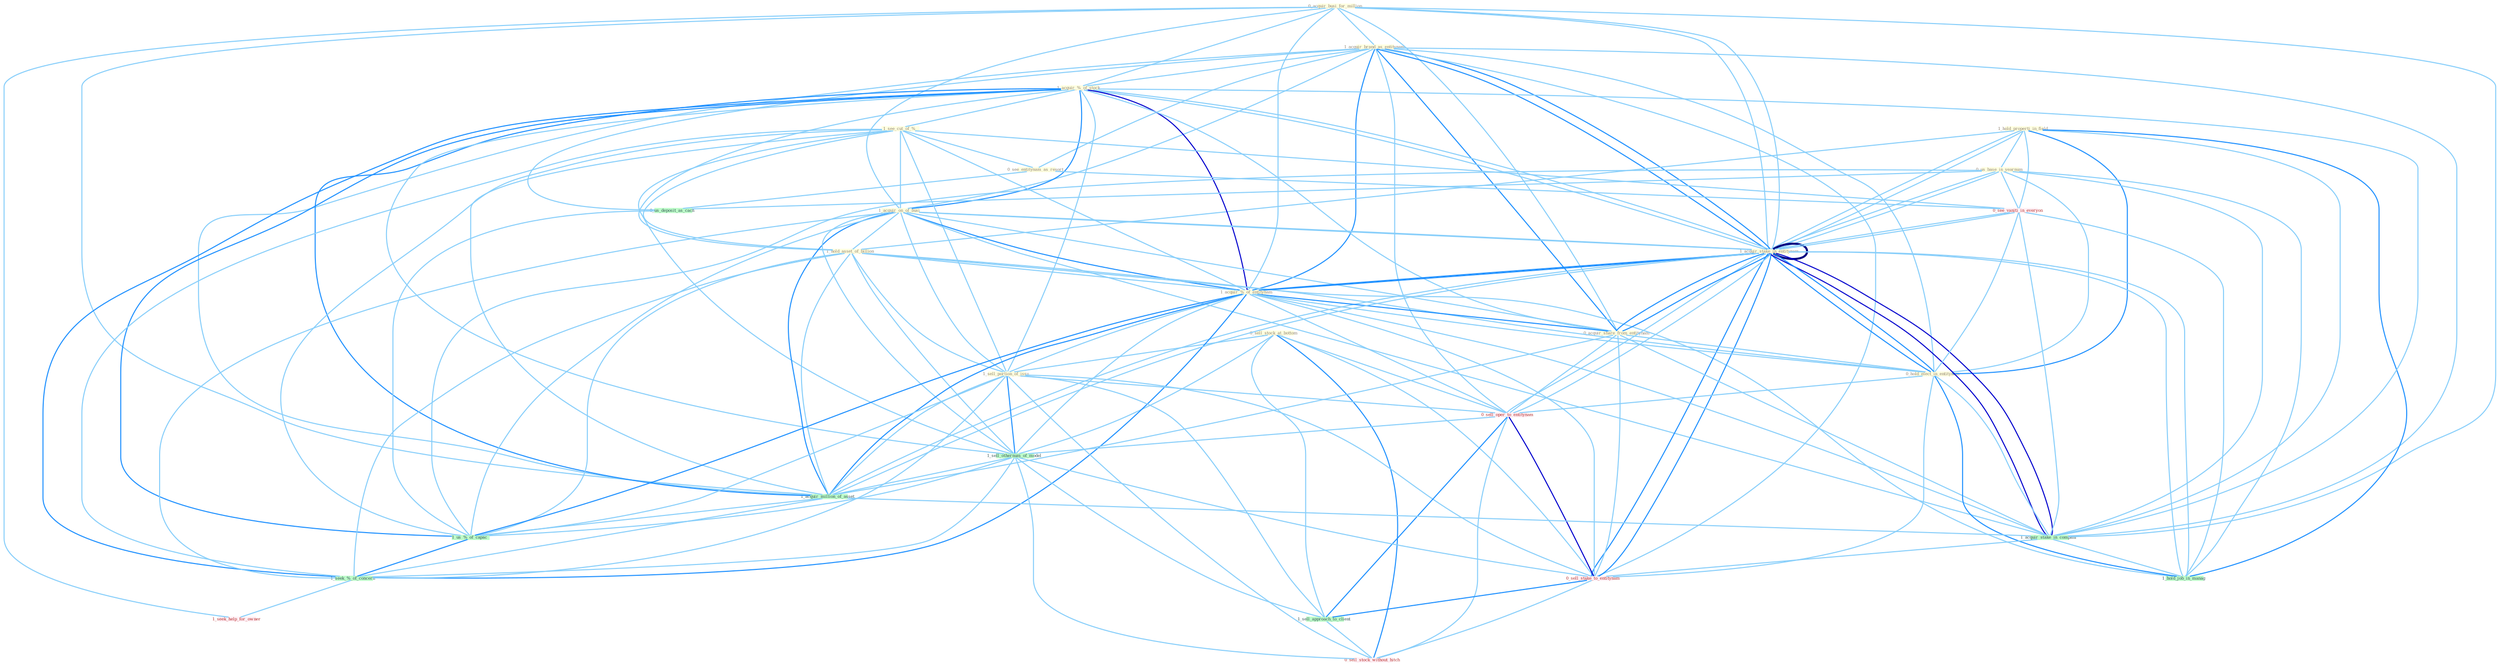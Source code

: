 Graph G{ 
    node
    [shape=polygon,style=filled,width=.5,height=.06,color="#BDFCC9",fixedsize=true,fontsize=4,
    fontcolor="#2f4f4f"];
    {node
    [color="#ffffe0", fontcolor="#8b7d6b"] "0_acquir_busi_for_million " "1_acquir_brand_as_entitynam " "1_hold_properti_in_field " "1_acquir_%_of_stock " "0_us_base_in_yearnum " "1_see_cut_of_% " "0_sell_stock_at_bottom " "0_see_entitynam_as_resort " "1_acquir_on_of_busi " "1_hold_asset_of_billion " "1_acquir_stake_in_entitynam " "1_acquir_%_of_entitynam " "0_acquir_share_from_entitynam " "1_sell_portion_of_issu " "0_hold_elect_in_entitynam "}
{node [color="#fff0f5", fontcolor="#b22222"] "0_sell_oper_to_entitynam " "0_see_vaniti_in_everyon " "0_sell_stake_to_entitynam " "0_sell_stock_without_hitch " "1_seek_help_for_owner "}
edge [color="#B0E2FF"];

	"0_acquir_busi_for_million " -- "1_acquir_brand_as_entitynam " [w="1", color="#87cefa" ];
	"0_acquir_busi_for_million " -- "1_acquir_%_of_stock " [w="1", color="#87cefa" ];
	"0_acquir_busi_for_million " -- "1_acquir_on_of_busi " [w="1", color="#87cefa" ];
	"0_acquir_busi_for_million " -- "1_acquir_stake_in_entitynam " [w="1", color="#87cefa" ];
	"0_acquir_busi_for_million " -- "1_acquir_%_of_entitynam " [w="1", color="#87cefa" ];
	"0_acquir_busi_for_million " -- "0_acquir_share_from_entitynam " [w="1", color="#87cefa" ];
	"0_acquir_busi_for_million " -- "1_acquir_million_of_asset " [w="1", color="#87cefa" ];
	"0_acquir_busi_for_million " -- "1_acquir_stake_in_entitynam " [w="1", color="#87cefa" ];
	"0_acquir_busi_for_million " -- "1_acquir_stake_in_compani " [w="1", color="#87cefa" ];
	"0_acquir_busi_for_million " -- "1_seek_help_for_owner " [w="1", color="#87cefa" ];
	"1_acquir_brand_as_entitynam " -- "1_acquir_%_of_stock " [w="1", color="#87cefa" ];
	"1_acquir_brand_as_entitynam " -- "0_see_entitynam_as_resort " [w="1", color="#87cefa" ];
	"1_acquir_brand_as_entitynam " -- "1_acquir_on_of_busi " [w="1", color="#87cefa" ];
	"1_acquir_brand_as_entitynam " -- "1_acquir_stake_in_entitynam " [w="2", color="#1e90ff" , len=0.8];
	"1_acquir_brand_as_entitynam " -- "1_acquir_%_of_entitynam " [w="2", color="#1e90ff" , len=0.8];
	"1_acquir_brand_as_entitynam " -- "0_acquir_share_from_entitynam " [w="2", color="#1e90ff" , len=0.8];
	"1_acquir_brand_as_entitynam " -- "0_hold_elect_in_entitynam " [w="1", color="#87cefa" ];
	"1_acquir_brand_as_entitynam " -- "0_sell_oper_to_entitynam " [w="1", color="#87cefa" ];
	"1_acquir_brand_as_entitynam " -- "1_acquir_million_of_asset " [w="1", color="#87cefa" ];
	"1_acquir_brand_as_entitynam " -- "0_us_deposit_as_cach " [w="1", color="#87cefa" ];
	"1_acquir_brand_as_entitynam " -- "1_acquir_stake_in_entitynam " [w="2", color="#1e90ff" , len=0.8];
	"1_acquir_brand_as_entitynam " -- "1_acquir_stake_in_compani " [w="1", color="#87cefa" ];
	"1_acquir_brand_as_entitynam " -- "0_sell_stake_to_entitynam " [w="1", color="#87cefa" ];
	"1_hold_properti_in_field " -- "0_us_base_in_yearnum " [w="1", color="#87cefa" ];
	"1_hold_properti_in_field " -- "1_hold_asset_of_billion " [w="1", color="#87cefa" ];
	"1_hold_properti_in_field " -- "1_acquir_stake_in_entitynam " [w="1", color="#87cefa" ];
	"1_hold_properti_in_field " -- "0_hold_elect_in_entitynam " [w="2", color="#1e90ff" , len=0.8];
	"1_hold_properti_in_field " -- "0_see_vaniti_in_everyon " [w="1", color="#87cefa" ];
	"1_hold_properti_in_field " -- "1_acquir_stake_in_entitynam " [w="1", color="#87cefa" ];
	"1_hold_properti_in_field " -- "1_acquir_stake_in_compani " [w="1", color="#87cefa" ];
	"1_hold_properti_in_field " -- "1_hold_job_in_manag " [w="2", color="#1e90ff" , len=0.8];
	"1_acquir_%_of_stock " -- "1_see_cut_of_% " [w="1", color="#87cefa" ];
	"1_acquir_%_of_stock " -- "1_acquir_on_of_busi " [w="2", color="#1e90ff" , len=0.8];
	"1_acquir_%_of_stock " -- "1_hold_asset_of_billion " [w="1", color="#87cefa" ];
	"1_acquir_%_of_stock " -- "1_acquir_stake_in_entitynam " [w="1", color="#87cefa" ];
	"1_acquir_%_of_stock " -- "1_acquir_%_of_entitynam " [w="3", color="#0000cd" , len=0.6];
	"1_acquir_%_of_stock " -- "0_acquir_share_from_entitynam " [w="1", color="#87cefa" ];
	"1_acquir_%_of_stock " -- "1_sell_portion_of_issu " [w="1", color="#87cefa" ];
	"1_acquir_%_of_stock " -- "1_sell_othernum_of_model " [w="1", color="#87cefa" ];
	"1_acquir_%_of_stock " -- "1_acquir_million_of_asset " [w="2", color="#1e90ff" , len=0.8];
	"1_acquir_%_of_stock " -- "1_acquir_stake_in_entitynam " [w="1", color="#87cefa" ];
	"1_acquir_%_of_stock " -- "1_acquir_stake_in_compani " [w="1", color="#87cefa" ];
	"1_acquir_%_of_stock " -- "1_us_%_of_capac " [w="2", color="#1e90ff" , len=0.8];
	"1_acquir_%_of_stock " -- "1_seek_%_of_concern " [w="2", color="#1e90ff" , len=0.8];
	"0_us_base_in_yearnum " -- "1_acquir_stake_in_entitynam " [w="1", color="#87cefa" ];
	"0_us_base_in_yearnum " -- "0_hold_elect_in_entitynam " [w="1", color="#87cefa" ];
	"0_us_base_in_yearnum " -- "0_see_vaniti_in_everyon " [w="1", color="#87cefa" ];
	"0_us_base_in_yearnum " -- "0_us_deposit_as_cach " [w="1", color="#87cefa" ];
	"0_us_base_in_yearnum " -- "1_acquir_stake_in_entitynam " [w="1", color="#87cefa" ];
	"0_us_base_in_yearnum " -- "1_acquir_stake_in_compani " [w="1", color="#87cefa" ];
	"0_us_base_in_yearnum " -- "1_us_%_of_capac " [w="1", color="#87cefa" ];
	"0_us_base_in_yearnum " -- "1_hold_job_in_manag " [w="1", color="#87cefa" ];
	"1_see_cut_of_% " -- "0_see_entitynam_as_resort " [w="1", color="#87cefa" ];
	"1_see_cut_of_% " -- "1_acquir_on_of_busi " [w="1", color="#87cefa" ];
	"1_see_cut_of_% " -- "1_hold_asset_of_billion " [w="1", color="#87cefa" ];
	"1_see_cut_of_% " -- "1_acquir_%_of_entitynam " [w="1", color="#87cefa" ];
	"1_see_cut_of_% " -- "1_sell_portion_of_issu " [w="1", color="#87cefa" ];
	"1_see_cut_of_% " -- "1_sell_othernum_of_model " [w="1", color="#87cefa" ];
	"1_see_cut_of_% " -- "0_see_vaniti_in_everyon " [w="1", color="#87cefa" ];
	"1_see_cut_of_% " -- "1_acquir_million_of_asset " [w="1", color="#87cefa" ];
	"1_see_cut_of_% " -- "1_us_%_of_capac " [w="1", color="#87cefa" ];
	"1_see_cut_of_% " -- "1_seek_%_of_concern " [w="1", color="#87cefa" ];
	"0_sell_stock_at_bottom " -- "1_sell_portion_of_issu " [w="1", color="#87cefa" ];
	"0_sell_stock_at_bottom " -- "0_sell_oper_to_entitynam " [w="1", color="#87cefa" ];
	"0_sell_stock_at_bottom " -- "1_sell_othernum_of_model " [w="1", color="#87cefa" ];
	"0_sell_stock_at_bottom " -- "0_sell_stake_to_entitynam " [w="1", color="#87cefa" ];
	"0_sell_stock_at_bottom " -- "1_sell_approach_to_client " [w="1", color="#87cefa" ];
	"0_sell_stock_at_bottom " -- "0_sell_stock_without_hitch " [w="2", color="#1e90ff" , len=0.8];
	"0_see_entitynam_as_resort " -- "0_see_vaniti_in_everyon " [w="1", color="#87cefa" ];
	"0_see_entitynam_as_resort " -- "0_us_deposit_as_cach " [w="1", color="#87cefa" ];
	"1_acquir_on_of_busi " -- "1_hold_asset_of_billion " [w="1", color="#87cefa" ];
	"1_acquir_on_of_busi " -- "1_acquir_stake_in_entitynam " [w="1", color="#87cefa" ];
	"1_acquir_on_of_busi " -- "1_acquir_%_of_entitynam " [w="2", color="#1e90ff" , len=0.8];
	"1_acquir_on_of_busi " -- "0_acquir_share_from_entitynam " [w="1", color="#87cefa" ];
	"1_acquir_on_of_busi " -- "1_sell_portion_of_issu " [w="1", color="#87cefa" ];
	"1_acquir_on_of_busi " -- "1_sell_othernum_of_model " [w="1", color="#87cefa" ];
	"1_acquir_on_of_busi " -- "1_acquir_million_of_asset " [w="2", color="#1e90ff" , len=0.8];
	"1_acquir_on_of_busi " -- "1_acquir_stake_in_entitynam " [w="1", color="#87cefa" ];
	"1_acquir_on_of_busi " -- "1_acquir_stake_in_compani " [w="1", color="#87cefa" ];
	"1_acquir_on_of_busi " -- "1_us_%_of_capac " [w="1", color="#87cefa" ];
	"1_acquir_on_of_busi " -- "1_seek_%_of_concern " [w="1", color="#87cefa" ];
	"1_hold_asset_of_billion " -- "1_acquir_%_of_entitynam " [w="1", color="#87cefa" ];
	"1_hold_asset_of_billion " -- "1_sell_portion_of_issu " [w="1", color="#87cefa" ];
	"1_hold_asset_of_billion " -- "0_hold_elect_in_entitynam " [w="1", color="#87cefa" ];
	"1_hold_asset_of_billion " -- "1_sell_othernum_of_model " [w="1", color="#87cefa" ];
	"1_hold_asset_of_billion " -- "1_acquir_million_of_asset " [w="1", color="#87cefa" ];
	"1_hold_asset_of_billion " -- "1_us_%_of_capac " [w="1", color="#87cefa" ];
	"1_hold_asset_of_billion " -- "1_hold_job_in_manag " [w="1", color="#87cefa" ];
	"1_hold_asset_of_billion " -- "1_seek_%_of_concern " [w="1", color="#87cefa" ];
	"1_acquir_stake_in_entitynam " -- "1_acquir_%_of_entitynam " [w="2", color="#1e90ff" , len=0.8];
	"1_acquir_stake_in_entitynam " -- "0_acquir_share_from_entitynam " [w="2", color="#1e90ff" , len=0.8];
	"1_acquir_stake_in_entitynam " -- "0_hold_elect_in_entitynam " [w="2", color="#1e90ff" , len=0.8];
	"1_acquir_stake_in_entitynam " -- "0_sell_oper_to_entitynam " [w="1", color="#87cefa" ];
	"1_acquir_stake_in_entitynam " -- "0_see_vaniti_in_everyon " [w="1", color="#87cefa" ];
	"1_acquir_stake_in_entitynam " -- "1_acquir_million_of_asset " [w="1", color="#87cefa" ];
	"1_acquir_stake_in_entitynam " -- "1_acquir_stake_in_entitynam " [w="4", style=bold, color="#000080", len=0.4];
	"1_acquir_stake_in_entitynam " -- "1_acquir_stake_in_compani " [w="3", color="#0000cd" , len=0.6];
	"1_acquir_stake_in_entitynam " -- "0_sell_stake_to_entitynam " [w="2", color="#1e90ff" , len=0.8];
	"1_acquir_stake_in_entitynam " -- "1_hold_job_in_manag " [w="1", color="#87cefa" ];
	"1_acquir_%_of_entitynam " -- "0_acquir_share_from_entitynam " [w="2", color="#1e90ff" , len=0.8];
	"1_acquir_%_of_entitynam " -- "1_sell_portion_of_issu " [w="1", color="#87cefa" ];
	"1_acquir_%_of_entitynam " -- "0_hold_elect_in_entitynam " [w="1", color="#87cefa" ];
	"1_acquir_%_of_entitynam " -- "0_sell_oper_to_entitynam " [w="1", color="#87cefa" ];
	"1_acquir_%_of_entitynam " -- "1_sell_othernum_of_model " [w="1", color="#87cefa" ];
	"1_acquir_%_of_entitynam " -- "1_acquir_million_of_asset " [w="2", color="#1e90ff" , len=0.8];
	"1_acquir_%_of_entitynam " -- "1_acquir_stake_in_entitynam " [w="2", color="#1e90ff" , len=0.8];
	"1_acquir_%_of_entitynam " -- "1_acquir_stake_in_compani " [w="1", color="#87cefa" ];
	"1_acquir_%_of_entitynam " -- "0_sell_stake_to_entitynam " [w="1", color="#87cefa" ];
	"1_acquir_%_of_entitynam " -- "1_us_%_of_capac " [w="2", color="#1e90ff" , len=0.8];
	"1_acquir_%_of_entitynam " -- "1_seek_%_of_concern " [w="2", color="#1e90ff" , len=0.8];
	"0_acquir_share_from_entitynam " -- "0_hold_elect_in_entitynam " [w="1", color="#87cefa" ];
	"0_acquir_share_from_entitynam " -- "0_sell_oper_to_entitynam " [w="1", color="#87cefa" ];
	"0_acquir_share_from_entitynam " -- "1_acquir_million_of_asset " [w="1", color="#87cefa" ];
	"0_acquir_share_from_entitynam " -- "1_acquir_stake_in_entitynam " [w="2", color="#1e90ff" , len=0.8];
	"0_acquir_share_from_entitynam " -- "1_acquir_stake_in_compani " [w="1", color="#87cefa" ];
	"0_acquir_share_from_entitynam " -- "0_sell_stake_to_entitynam " [w="1", color="#87cefa" ];
	"1_sell_portion_of_issu " -- "0_sell_oper_to_entitynam " [w="1", color="#87cefa" ];
	"1_sell_portion_of_issu " -- "1_sell_othernum_of_model " [w="2", color="#1e90ff" , len=0.8];
	"1_sell_portion_of_issu " -- "1_acquir_million_of_asset " [w="1", color="#87cefa" ];
	"1_sell_portion_of_issu " -- "0_sell_stake_to_entitynam " [w="1", color="#87cefa" ];
	"1_sell_portion_of_issu " -- "1_us_%_of_capac " [w="1", color="#87cefa" ];
	"1_sell_portion_of_issu " -- "1_sell_approach_to_client " [w="1", color="#87cefa" ];
	"1_sell_portion_of_issu " -- "0_sell_stock_without_hitch " [w="1", color="#87cefa" ];
	"1_sell_portion_of_issu " -- "1_seek_%_of_concern " [w="1", color="#87cefa" ];
	"0_hold_elect_in_entitynam " -- "0_sell_oper_to_entitynam " [w="1", color="#87cefa" ];
	"0_hold_elect_in_entitynam " -- "0_see_vaniti_in_everyon " [w="1", color="#87cefa" ];
	"0_hold_elect_in_entitynam " -- "1_acquir_stake_in_entitynam " [w="2", color="#1e90ff" , len=0.8];
	"0_hold_elect_in_entitynam " -- "1_acquir_stake_in_compani " [w="1", color="#87cefa" ];
	"0_hold_elect_in_entitynam " -- "0_sell_stake_to_entitynam " [w="1", color="#87cefa" ];
	"0_hold_elect_in_entitynam " -- "1_hold_job_in_manag " [w="2", color="#1e90ff" , len=0.8];
	"0_sell_oper_to_entitynam " -- "1_sell_othernum_of_model " [w="1", color="#87cefa" ];
	"0_sell_oper_to_entitynam " -- "1_acquir_stake_in_entitynam " [w="1", color="#87cefa" ];
	"0_sell_oper_to_entitynam " -- "0_sell_stake_to_entitynam " [w="3", color="#0000cd" , len=0.6];
	"0_sell_oper_to_entitynam " -- "1_sell_approach_to_client " [w="2", color="#1e90ff" , len=0.8];
	"0_sell_oper_to_entitynam " -- "0_sell_stock_without_hitch " [w="1", color="#87cefa" ];
	"1_sell_othernum_of_model " -- "1_acquir_million_of_asset " [w="1", color="#87cefa" ];
	"1_sell_othernum_of_model " -- "0_sell_stake_to_entitynam " [w="1", color="#87cefa" ];
	"1_sell_othernum_of_model " -- "1_us_%_of_capac " [w="1", color="#87cefa" ];
	"1_sell_othernum_of_model " -- "1_sell_approach_to_client " [w="1", color="#87cefa" ];
	"1_sell_othernum_of_model " -- "0_sell_stock_without_hitch " [w="1", color="#87cefa" ];
	"1_sell_othernum_of_model " -- "1_seek_%_of_concern " [w="1", color="#87cefa" ];
	"0_see_vaniti_in_everyon " -- "1_acquir_stake_in_entitynam " [w="1", color="#87cefa" ];
	"0_see_vaniti_in_everyon " -- "1_acquir_stake_in_compani " [w="1", color="#87cefa" ];
	"0_see_vaniti_in_everyon " -- "1_hold_job_in_manag " [w="1", color="#87cefa" ];
	"1_acquir_million_of_asset " -- "1_acquir_stake_in_entitynam " [w="1", color="#87cefa" ];
	"1_acquir_million_of_asset " -- "1_acquir_stake_in_compani " [w="1", color="#87cefa" ];
	"1_acquir_million_of_asset " -- "1_us_%_of_capac " [w="1", color="#87cefa" ];
	"1_acquir_million_of_asset " -- "1_seek_%_of_concern " [w="1", color="#87cefa" ];
	"0_us_deposit_as_cach " -- "1_us_%_of_capac " [w="1", color="#87cefa" ];
	"1_acquir_stake_in_entitynam " -- "1_acquir_stake_in_compani " [w="3", color="#0000cd" , len=0.6];
	"1_acquir_stake_in_entitynam " -- "0_sell_stake_to_entitynam " [w="2", color="#1e90ff" , len=0.8];
	"1_acquir_stake_in_entitynam " -- "1_hold_job_in_manag " [w="1", color="#87cefa" ];
	"1_acquir_stake_in_compani " -- "0_sell_stake_to_entitynam " [w="1", color="#87cefa" ];
	"1_acquir_stake_in_compani " -- "1_hold_job_in_manag " [w="1", color="#87cefa" ];
	"0_sell_stake_to_entitynam " -- "1_sell_approach_to_client " [w="2", color="#1e90ff" , len=0.8];
	"0_sell_stake_to_entitynam " -- "0_sell_stock_without_hitch " [w="1", color="#87cefa" ];
	"1_us_%_of_capac " -- "1_seek_%_of_concern " [w="2", color="#1e90ff" , len=0.8];
	"1_sell_approach_to_client " -- "0_sell_stock_without_hitch " [w="1", color="#87cefa" ];
	"1_seek_%_of_concern " -- "1_seek_help_for_owner " [w="1", color="#87cefa" ];
}